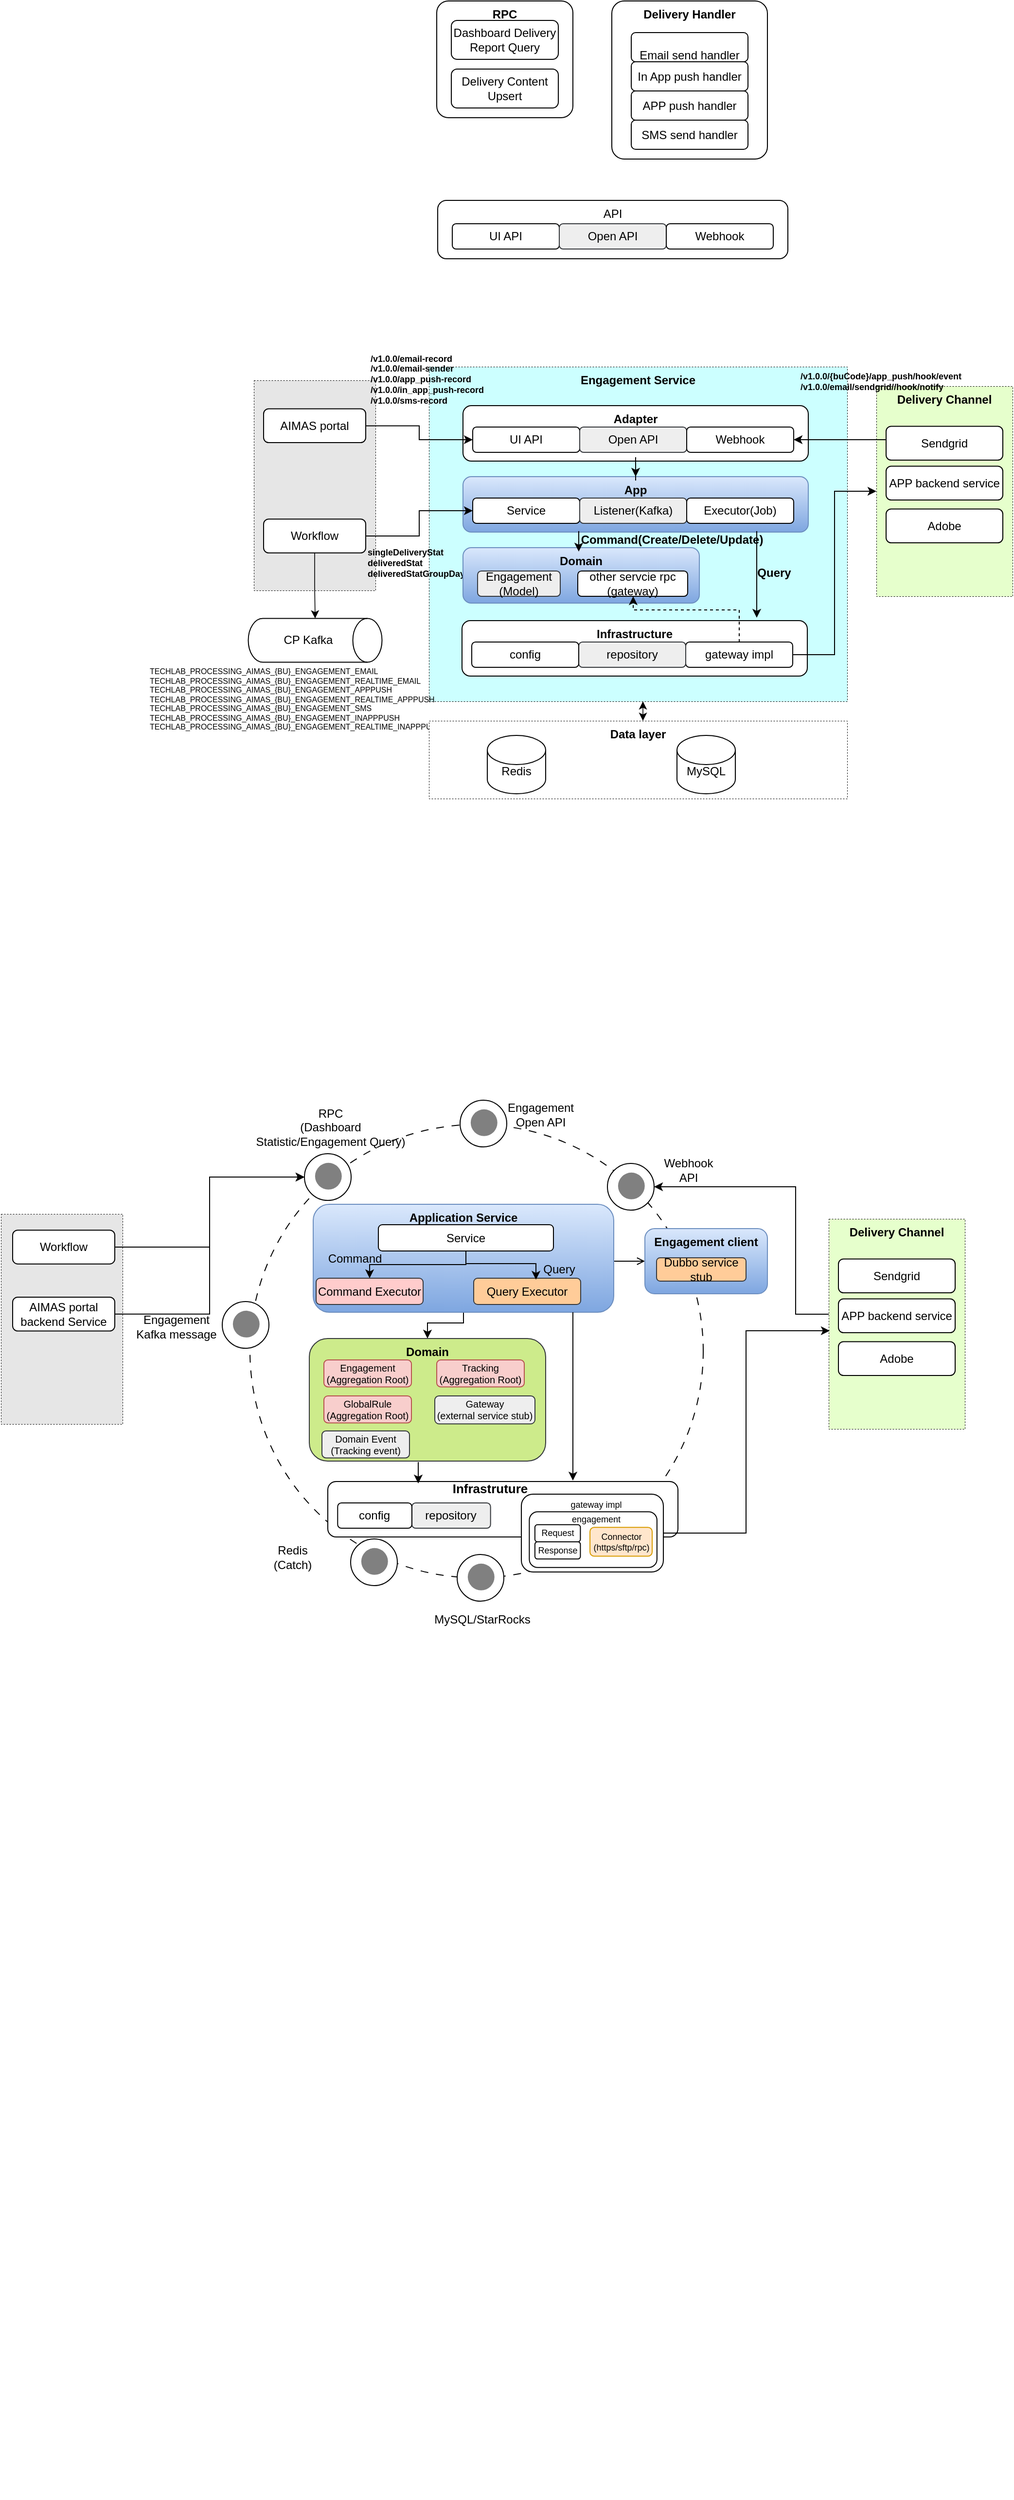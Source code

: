 <mxfile version="26.0.14">
  <diagram name="第 1 页" id="Tgx1bqKsLs8PZ8dt4VcN">
    <mxGraphModel dx="2537" dy="2319" grid="0" gridSize="10" guides="1" tooltips="1" connect="1" arrows="1" fold="1" page="1" pageScale="1" pageWidth="827" pageHeight="1169" math="0" shadow="0">
      <root>
        <mxCell id="0" />
        <mxCell id="1" parent="0" />
        <mxCell id="XerFbpVoTHIb1QeO8kq2-1" value="Engagement Service" style="rounded=0;whiteSpace=wrap;html=1;verticalAlign=top;strokeWidth=0.5;dashed=1;fillColor=#CCFFFF;fontStyle=1" parent="1" vertex="1">
          <mxGeometry x="280" y="220" width="430" height="344" as="geometry" />
        </mxCell>
        <mxCell id="XerFbpVoTHIb1QeO8kq2-7" value="" style="shape=cylinder3;whiteSpace=wrap;html=1;boundedLbl=1;backgroundOutline=1;size=15;rotation=90;" parent="1" vertex="1">
          <mxGeometry x="140.5" y="432.5" width="45" height="137.5" as="geometry" />
        </mxCell>
        <mxCell id="XerFbpVoTHIb1QeO8kq2-8" value="&lt;div&gt;TECHLAB_PROCESSING_AIMAS_{BU}_ENGAGEMENT_EMAIL&lt;/div&gt;&lt;div&gt;TECHLAB_PROCESSING_AIMAS_{BU}_ENGAGEMENT_REALTIME_EMAIL&lt;/div&gt;&lt;div&gt;TECHLAB_PROCESSING_AIMAS_{BU}_ENGAGEMENT_APPPUSH&lt;/div&gt;&lt;div&gt;TECHLAB_PROCESSING_AIMAS_{BU}_ENGAGEMENT_REALTIME_APPPUSH&lt;/div&gt;&lt;div&gt;TECHLAB_PROCESSING_AIMAS_{BU}_ENGAGEMENT_SMS&lt;/div&gt;&lt;div&gt;TECHLAB_PROCESSING_AIMAS_{BU}_ENGAGEMENT_INAPPPUSH&lt;/div&gt;&lt;div&gt;TECHLAB_PROCESSING_AIMAS_{BU}_ENGAGEMENT_REALTIME_INAPPPUSH&lt;/div&gt;" style="text;html=1;align=left;verticalAlign=middle;whiteSpace=wrap;rounded=0;fontSize=8;" parent="1" vertex="1">
          <mxGeometry x="-9.5" y="527" width="330" height="70" as="geometry" />
        </mxCell>
        <mxCell id="XerFbpVoTHIb1QeO8kq2-21" value="" style="rounded=0;whiteSpace=wrap;html=1;dashed=1;strokeWidth=0.5;fillColor=#E6E6E6;" parent="1" vertex="1">
          <mxGeometry x="100" y="234" width="125" height="216" as="geometry" />
        </mxCell>
        <mxCell id="XerFbpVoTHIb1QeO8kq2-22" value="Workflow" style="rounded=1;whiteSpace=wrap;html=1;" parent="1" vertex="1">
          <mxGeometry x="110" y="376.62" width="105" height="34.75" as="geometry" />
        </mxCell>
        <mxCell id="XerFbpVoTHIb1QeO8kq2-23" value="AIMAS portal" style="rounded=1;whiteSpace=wrap;html=1;" parent="1" vertex="1">
          <mxGeometry x="110" y="263.25" width="105" height="34.75" as="geometry" />
        </mxCell>
        <mxCell id="XerFbpVoTHIb1QeO8kq2-24" value="Delivery Channel" style="rounded=0;whiteSpace=wrap;html=1;verticalAlign=top;dashed=1;strokeWidth=0.5;fillColor=#E6FFCC;fontStyle=1" parent="1" vertex="1">
          <mxGeometry x="740" y="240" width="140" height="216" as="geometry" />
        </mxCell>
        <mxCell id="XerFbpVoTHIb1QeO8kq2-25" value="APP backend service" style="rounded=1;whiteSpace=wrap;html=1;" parent="1" vertex="1">
          <mxGeometry x="750" y="322.25" width="120" height="34.75" as="geometry" />
        </mxCell>
        <mxCell id="XerFbpVoTHIb1QeO8kq2-26" value="Sendgrid" style="rounded=1;whiteSpace=wrap;html=1;" parent="1" vertex="1">
          <mxGeometry x="750" y="281.25" width="120" height="34.75" as="geometry" />
        </mxCell>
        <mxCell id="XerFbpVoTHIb1QeO8kq2-27" value="Adobe" style="rounded=1;whiteSpace=wrap;html=1;" parent="1" vertex="1">
          <mxGeometry x="750" y="366.25" width="120" height="34.75" as="geometry" />
        </mxCell>
        <mxCell id="XerFbpVoTHIb1QeO8kq2-34" value="Data layer" style="rounded=0;whiteSpace=wrap;html=1;verticalAlign=top;strokeWidth=0.5;dashed=1;fontStyle=1" parent="1" vertex="1">
          <mxGeometry x="280" y="584" width="430" height="80" as="geometry" />
        </mxCell>
        <mxCell id="XerFbpVoTHIb1QeO8kq2-35" value="" style="shape=cylinder3;whiteSpace=wrap;html=1;boundedLbl=1;backgroundOutline=1;size=15;" parent="1" vertex="1">
          <mxGeometry x="340" y="599" width="60" height="60" as="geometry" />
        </mxCell>
        <mxCell id="XerFbpVoTHIb1QeO8kq2-36" value="Redis" style="text;html=1;align=center;verticalAlign=middle;whiteSpace=wrap;rounded=0;" parent="1" vertex="1">
          <mxGeometry x="340" y="621" width="60" height="30" as="geometry" />
        </mxCell>
        <mxCell id="XerFbpVoTHIb1QeO8kq2-37" value="" style="shape=cylinder3;whiteSpace=wrap;html=1;boundedLbl=1;backgroundOutline=1;size=15;" parent="1" vertex="1">
          <mxGeometry x="535" y="599" width="60" height="60" as="geometry" />
        </mxCell>
        <mxCell id="XerFbpVoTHIb1QeO8kq2-38" value="MySQL" style="text;html=1;align=center;verticalAlign=middle;whiteSpace=wrap;rounded=0;" parent="1" vertex="1">
          <mxGeometry x="535" y="621" width="60" height="30" as="geometry" />
        </mxCell>
        <mxCell id="XerFbpVoTHIb1QeO8kq2-39" style="edgeStyle=orthogonalEdgeStyle;rounded=0;orthogonalLoop=1;jettySize=auto;html=1;entryX=0;entryY=0.5;entryDx=0;entryDy=0;entryPerimeter=0;strokeWidth=0.8;" parent="1" source="XerFbpVoTHIb1QeO8kq2-22" target="XerFbpVoTHIb1QeO8kq2-7" edge="1">
          <mxGeometry relative="1" as="geometry" />
        </mxCell>
        <mxCell id="XerFbpVoTHIb1QeO8kq2-42" value="" style="endArrow=classic;startArrow=classic;html=1;rounded=0;strokeWidth=0.8;" parent="1" edge="1">
          <mxGeometry width="50" height="50" relative="1" as="geometry">
            <mxPoint x="500" y="584" as="sourcePoint" />
            <mxPoint x="500" y="564" as="targetPoint" />
          </mxGeometry>
        </mxCell>
        <mxCell id="XerFbpVoTHIb1QeO8kq2-43" value="&lt;div&gt;/v1.0.0/email-record&lt;/div&gt;&lt;div&gt;/v1.0.0/email-sender&lt;/div&gt;&lt;div&gt;/v1.0.0/app_push-record&lt;/div&gt;&lt;div&gt;/v1.0.0/in_app_push-record&lt;/div&gt;&lt;div&gt;/v1.0.0/sms-record&lt;/div&gt;" style="text;html=1;align=left;verticalAlign=middle;whiteSpace=wrap;rounded=0;fontSize=9;fontStyle=1" parent="1" vertex="1">
          <mxGeometry x="218" y="203.25" width="140" height="60" as="geometry" />
        </mxCell>
        <mxCell id="XerFbpVoTHIb1QeO8kq2-46" value="&lt;div&gt;/v1.0.0/{buCode}/app_push/hook/event&lt;/div&gt;&lt;div&gt;/v1.0.0/email/sendgrid//hook/notify&lt;/div&gt;" style="text;html=1;align=left;verticalAlign=middle;whiteSpace=wrap;rounded=0;fontSize=9;fontStyle=1" parent="1" vertex="1">
          <mxGeometry x="660" y="220" width="140" height="30" as="geometry" />
        </mxCell>
        <mxCell id="XerFbpVoTHIb1QeO8kq2-47" value="&lt;div&gt;singleDeliveryStat&lt;/div&gt;&lt;div&gt;deliveredStat&lt;/div&gt;&lt;div&gt;deliveredStatGroupDay&lt;/div&gt;" style="text;html=1;align=left;verticalAlign=middle;whiteSpace=wrap;rounded=0;fontSize=9;fontStyle=1" parent="1" vertex="1">
          <mxGeometry x="215" y="404" width="140" height="36" as="geometry" />
        </mxCell>
        <mxCell id="XerFbpVoTHIb1QeO8kq2-48" value="CP Kafka" style="text;html=1;align=center;verticalAlign=middle;whiteSpace=wrap;rounded=0;" parent="1" vertex="1">
          <mxGeometry x="125.5" y="486.25" width="60" height="30" as="geometry" />
        </mxCell>
        <mxCell id="XerFbpVoTHIb1QeO8kq2-54" value="" style="group" parent="1" vertex="1" connectable="0">
          <mxGeometry x="289" y="49" width="360" height="60" as="geometry" />
        </mxCell>
        <mxCell id="XerFbpVoTHIb1QeO8kq2-2" value="API" style="rounded=1;whiteSpace=wrap;html=1;verticalAlign=top;" parent="XerFbpVoTHIb1QeO8kq2-54" vertex="1">
          <mxGeometry width="360" height="60" as="geometry" />
        </mxCell>
        <mxCell id="XerFbpVoTHIb1QeO8kq2-4" value="UI API" style="rounded=1;whiteSpace=wrap;html=1;" parent="XerFbpVoTHIb1QeO8kq2-54" vertex="1">
          <mxGeometry x="15" y="24" width="110" height="26" as="geometry" />
        </mxCell>
        <mxCell id="XerFbpVoTHIb1QeO8kq2-5" value="Open API" style="rounded=1;whiteSpace=wrap;html=1;fillColor=#eeeeee;strokeColor=#36393d;" parent="XerFbpVoTHIb1QeO8kq2-54" vertex="1">
          <mxGeometry x="125" y="24" width="110" height="26" as="geometry" />
        </mxCell>
        <mxCell id="XerFbpVoTHIb1QeO8kq2-6" value="Webhook" style="rounded=1;whiteSpace=wrap;html=1;" parent="XerFbpVoTHIb1QeO8kq2-54" vertex="1">
          <mxGeometry x="235" y="24" width="110" height="26" as="geometry" />
        </mxCell>
        <mxCell id="XerFbpVoTHIb1QeO8kq2-55" value="" style="group" parent="1" vertex="1" connectable="0">
          <mxGeometry x="288" y="-156" width="340" height="162.5" as="geometry" />
        </mxCell>
        <mxCell id="XerFbpVoTHIb1QeO8kq2-9" value="RPC" style="rounded=1;whiteSpace=wrap;html=1;align=center;verticalAlign=top;fontStyle=1;arcSize=10;" parent="XerFbpVoTHIb1QeO8kq2-55" vertex="1">
          <mxGeometry width="140" height="120" as="geometry" />
        </mxCell>
        <mxCell id="XerFbpVoTHIb1QeO8kq2-10" value="Dashboard Delivery Report Query" style="rounded=1;whiteSpace=wrap;html=1;" parent="XerFbpVoTHIb1QeO8kq2-55" vertex="1">
          <mxGeometry x="15" y="20" width="110" height="40" as="geometry" />
        </mxCell>
        <mxCell id="XerFbpVoTHIb1QeO8kq2-11" value="Delivery Content Upsert" style="rounded=1;whiteSpace=wrap;html=1;" parent="XerFbpVoTHIb1QeO8kq2-55" vertex="1">
          <mxGeometry x="15" y="70" width="110" height="40" as="geometry" />
        </mxCell>
        <mxCell id="XerFbpVoTHIb1QeO8kq2-12" value="Delivery Handler" style="rounded=1;whiteSpace=wrap;html=1;align=center;verticalAlign=top;fontStyle=1;arcSize=8;" parent="XerFbpVoTHIb1QeO8kq2-55" vertex="1">
          <mxGeometry x="180" width="160" height="162.5" as="geometry" />
        </mxCell>
        <mxCell id="XerFbpVoTHIb1QeO8kq2-13" value="&lt;div&gt;&lt;br&gt;&lt;/div&gt;Email send handler" style="rounded=1;whiteSpace=wrap;html=1;" parent="XerFbpVoTHIb1QeO8kq2-55" vertex="1">
          <mxGeometry x="200" y="32.5" width="120" height="30" as="geometry" />
        </mxCell>
        <mxCell id="XerFbpVoTHIb1QeO8kq2-14" value="In App push handler" style="rounded=1;whiteSpace=wrap;html=1;" parent="XerFbpVoTHIb1QeO8kq2-55" vertex="1">
          <mxGeometry x="200" y="62.5" width="120" height="30" as="geometry" />
        </mxCell>
        <mxCell id="XerFbpVoTHIb1QeO8kq2-15" value="APP push handler" style="rounded=1;whiteSpace=wrap;html=1;" parent="XerFbpVoTHIb1QeO8kq2-55" vertex="1">
          <mxGeometry x="200" y="92.5" width="120" height="30" as="geometry" />
        </mxCell>
        <mxCell id="XerFbpVoTHIb1QeO8kq2-16" value="SMS send handler" style="rounded=1;whiteSpace=wrap;html=1;" parent="XerFbpVoTHIb1QeO8kq2-55" vertex="1">
          <mxGeometry x="200" y="122.5" width="120" height="30" as="geometry" />
        </mxCell>
        <mxCell id="XerFbpVoTHIb1QeO8kq2-57" value="" style="group" parent="1" vertex="1" connectable="0">
          <mxGeometry x="315" y="260" width="355" height="57" as="geometry" />
        </mxCell>
        <mxCell id="XerFbpVoTHIb1QeO8kq2-58" value="Adapter" style="rounded=1;whiteSpace=wrap;html=1;align=center;verticalAlign=top;fontStyle=1" parent="XerFbpVoTHIb1QeO8kq2-57" vertex="1">
          <mxGeometry width="355" height="57" as="geometry" />
        </mxCell>
        <mxCell id="XerFbpVoTHIb1QeO8kq2-62" value="UI API" style="rounded=1;whiteSpace=wrap;html=1;" parent="XerFbpVoTHIb1QeO8kq2-57" vertex="1">
          <mxGeometry x="10" y="22" width="110" height="26" as="geometry" />
        </mxCell>
        <mxCell id="XerFbpVoTHIb1QeO8kq2-63" value="Open API" style="rounded=1;whiteSpace=wrap;html=1;fillColor=#eeeeee;strokeColor=#36393d;" parent="XerFbpVoTHIb1QeO8kq2-57" vertex="1">
          <mxGeometry x="120" y="22" width="110" height="26" as="geometry" />
        </mxCell>
        <mxCell id="XerFbpVoTHIb1QeO8kq2-64" value="Webhook" style="rounded=1;whiteSpace=wrap;html=1;" parent="XerFbpVoTHIb1QeO8kq2-57" vertex="1">
          <mxGeometry x="230" y="22" width="110" height="26" as="geometry" />
        </mxCell>
        <mxCell id="XerFbpVoTHIb1QeO8kq2-65" value="" style="group" parent="1" vertex="1" connectable="0">
          <mxGeometry x="315" y="333" width="355" height="57" as="geometry" />
        </mxCell>
        <mxCell id="XerFbpVoTHIb1QeO8kq2-66" value="App" style="rounded=1;whiteSpace=wrap;html=1;align=center;verticalAlign=top;fontStyle=1;fillColor=#dae8fc;strokeColor=#6c8ebf;gradientColor=#7ea6e0;" parent="XerFbpVoTHIb1QeO8kq2-65" vertex="1">
          <mxGeometry width="355" height="57" as="geometry" />
        </mxCell>
        <mxCell id="XerFbpVoTHIb1QeO8kq2-67" value="Service" style="rounded=1;whiteSpace=wrap;html=1;" parent="XerFbpVoTHIb1QeO8kq2-65" vertex="1">
          <mxGeometry x="10" y="22" width="110" height="26" as="geometry" />
        </mxCell>
        <mxCell id="XerFbpVoTHIb1QeO8kq2-68" value="Listener(Kafka)" style="rounded=1;whiteSpace=wrap;html=1;fillColor=#eeeeee;strokeColor=#36393d;" parent="XerFbpVoTHIb1QeO8kq2-65" vertex="1">
          <mxGeometry x="120" y="22" width="110" height="26" as="geometry" />
        </mxCell>
        <mxCell id="XerFbpVoTHIb1QeO8kq2-69" value="Executor(Job)" style="rounded=1;whiteSpace=wrap;html=1;" parent="XerFbpVoTHIb1QeO8kq2-65" vertex="1">
          <mxGeometry x="230" y="22" width="110" height="26" as="geometry" />
        </mxCell>
        <mxCell id="XerFbpVoTHIb1QeO8kq2-70" value="" style="group" parent="1" vertex="1" connectable="0">
          <mxGeometry x="315" y="406" width="355" height="57" as="geometry" />
        </mxCell>
        <mxCell id="XerFbpVoTHIb1QeO8kq2-71" value="Domain" style="rounded=1;whiteSpace=wrap;html=1;align=center;verticalAlign=top;fontStyle=1;fillColor=#dae8fc;strokeColor=#6c8ebf;gradientColor=#7ea6e0;" parent="XerFbpVoTHIb1QeO8kq2-70" vertex="1">
          <mxGeometry width="243" height="57" as="geometry" />
        </mxCell>
        <mxCell id="XerFbpVoTHIb1QeO8kq2-72" value="&lt;div&gt;other servcie rpc&lt;/div&gt;(gateway)" style="rounded=1;whiteSpace=wrap;html=1;" parent="XerFbpVoTHIb1QeO8kq2-70" vertex="1">
          <mxGeometry x="118" y="24" width="113" height="26" as="geometry" />
        </mxCell>
        <mxCell id="XerFbpVoTHIb1QeO8kq2-73" value="Engagement&lt;div&gt;(Model)&lt;/div&gt;" style="rounded=1;whiteSpace=wrap;html=1;fillColor=#eeeeee;strokeColor=#36393d;" parent="XerFbpVoTHIb1QeO8kq2-70" vertex="1">
          <mxGeometry x="15" y="24" width="85" height="26" as="geometry" />
        </mxCell>
        <mxCell id="XerFbpVoTHIb1QeO8kq2-93" value="" style="endArrow=classic;html=1;rounded=0;" parent="XerFbpVoTHIb1QeO8kq2-70" edge="1">
          <mxGeometry width="50" height="50" relative="1" as="geometry">
            <mxPoint x="302" y="-17" as="sourcePoint" />
            <mxPoint x="302" y="72" as="targetPoint" />
          </mxGeometry>
        </mxCell>
        <mxCell id="XerFbpVoTHIb1QeO8kq2-94" value="Query" style="text;html=1;align=center;verticalAlign=middle;whiteSpace=wrap;rounded=0;fontStyle=1" parent="XerFbpVoTHIb1QeO8kq2-70" vertex="1">
          <mxGeometry x="290" y="11" width="60" height="30" as="geometry" />
        </mxCell>
        <mxCell id="XerFbpVoTHIb1QeO8kq2-75" value="" style="group" parent="1" vertex="1" connectable="0">
          <mxGeometry x="314" y="481" width="355" height="57" as="geometry" />
        </mxCell>
        <mxCell id="XerFbpVoTHIb1QeO8kq2-76" value="Infrastructure" style="rounded=1;whiteSpace=wrap;html=1;align=center;verticalAlign=top;fontStyle=1" parent="XerFbpVoTHIb1QeO8kq2-75" vertex="1">
          <mxGeometry width="355" height="57" as="geometry" />
        </mxCell>
        <mxCell id="XerFbpVoTHIb1QeO8kq2-77" value="gateway impl" style="rounded=1;whiteSpace=wrap;html=1;" parent="XerFbpVoTHIb1QeO8kq2-75" vertex="1">
          <mxGeometry x="230" y="22" width="110" height="26" as="geometry" />
        </mxCell>
        <mxCell id="XerFbpVoTHIb1QeO8kq2-78" value="repository" style="rounded=1;whiteSpace=wrap;html=1;fillColor=#eeeeee;strokeColor=#36393d;" parent="XerFbpVoTHIb1QeO8kq2-75" vertex="1">
          <mxGeometry x="120" y="22" width="110" height="26" as="geometry" />
        </mxCell>
        <mxCell id="XerFbpVoTHIb1QeO8kq2-79" value="config" style="rounded=1;whiteSpace=wrap;html=1;" parent="XerFbpVoTHIb1QeO8kq2-75" vertex="1">
          <mxGeometry x="10" y="22" width="110" height="26" as="geometry" />
        </mxCell>
        <mxCell id="XerFbpVoTHIb1QeO8kq2-81" style="edgeStyle=orthogonalEdgeStyle;rounded=0;orthogonalLoop=1;jettySize=auto;html=1;entryX=0.5;entryY=0;entryDx=0;entryDy=0;" parent="1" source="XerFbpVoTHIb1QeO8kq2-58" target="XerFbpVoTHIb1QeO8kq2-66" edge="1">
          <mxGeometry relative="1" as="geometry" />
        </mxCell>
        <mxCell id="XerFbpVoTHIb1QeO8kq2-82" style="edgeStyle=orthogonalEdgeStyle;rounded=0;orthogonalLoop=1;jettySize=auto;html=1;entryX=0.5;entryY=0;entryDx=0;entryDy=0;" parent="1" edge="1">
          <mxGeometry relative="1" as="geometry">
            <mxPoint x="434" y="389" as="sourcePoint" />
            <mxPoint x="434" y="410" as="targetPoint" />
          </mxGeometry>
        </mxCell>
        <mxCell id="XerFbpVoTHIb1QeO8kq2-84" value="Command(Create/Delete/Update)" style="text;html=1;align=center;verticalAlign=middle;whiteSpace=wrap;rounded=0;fontStyle=1" parent="1" vertex="1">
          <mxGeometry x="500" y="383" width="60" height="30" as="geometry" />
        </mxCell>
        <mxCell id="XerFbpVoTHIb1QeO8kq2-85" style="edgeStyle=orthogonalEdgeStyle;rounded=0;orthogonalLoop=1;jettySize=auto;html=1;dashed=1;" parent="1" source="XerFbpVoTHIb1QeO8kq2-77" target="XerFbpVoTHIb1QeO8kq2-72" edge="1">
          <mxGeometry relative="1" as="geometry">
            <Array as="points">
              <mxPoint x="599" y="470" />
              <mxPoint x="490" y="470" />
            </Array>
          </mxGeometry>
        </mxCell>
        <mxCell id="XerFbpVoTHIb1QeO8kq2-88" style="edgeStyle=orthogonalEdgeStyle;rounded=0;orthogonalLoop=1;jettySize=auto;html=1;" parent="1" source="XerFbpVoTHIb1QeO8kq2-26" target="XerFbpVoTHIb1QeO8kq2-64" edge="1">
          <mxGeometry relative="1" as="geometry">
            <Array as="points">
              <mxPoint x="725" y="295" />
              <mxPoint x="725" y="295" />
            </Array>
          </mxGeometry>
        </mxCell>
        <mxCell id="XerFbpVoTHIb1QeO8kq2-87" style="edgeStyle=orthogonalEdgeStyle;rounded=0;orthogonalLoop=1;jettySize=auto;html=1;" parent="1" source="XerFbpVoTHIb1QeO8kq2-23" target="XerFbpVoTHIb1QeO8kq2-62" edge="1">
          <mxGeometry relative="1" as="geometry" />
        </mxCell>
        <mxCell id="XerFbpVoTHIb1QeO8kq2-91" style="edgeStyle=orthogonalEdgeStyle;rounded=0;orthogonalLoop=1;jettySize=auto;html=1;entryX=0;entryY=0.5;entryDx=0;entryDy=0;" parent="1" source="XerFbpVoTHIb1QeO8kq2-77" target="XerFbpVoTHIb1QeO8kq2-24" edge="1">
          <mxGeometry relative="1" as="geometry" />
        </mxCell>
        <mxCell id="XerFbpVoTHIb1QeO8kq2-89" style="edgeStyle=orthogonalEdgeStyle;rounded=0;orthogonalLoop=1;jettySize=auto;html=1;entryX=0;entryY=0.5;entryDx=0;entryDy=0;" parent="1" source="XerFbpVoTHIb1QeO8kq2-22" target="XerFbpVoTHIb1QeO8kq2-67" edge="1">
          <mxGeometry relative="1" as="geometry" />
        </mxCell>
        <mxCell id="XerFbpVoTHIb1QeO8kq2-95" value="" style="ellipse;whiteSpace=wrap;html=1;aspect=fixed;dashed=1;dashPattern=8 8;" parent="1" vertex="1">
          <mxGeometry x="96" y="999" width="466" height="466" as="geometry" />
        </mxCell>
        <mxCell id="XerFbpVoTHIb1QeO8kq2-98" value="" style="group" parent="1" vertex="1" connectable="0">
          <mxGeometry x="312" y="974" width="51" height="48" as="geometry" />
        </mxCell>
        <mxCell id="XerFbpVoTHIb1QeO8kq2-96" value="" style="ellipse;whiteSpace=wrap;html=1;aspect=fixed;" parent="XerFbpVoTHIb1QeO8kq2-98" vertex="1">
          <mxGeometry width="48" height="48" as="geometry" />
        </mxCell>
        <mxCell id="XerFbpVoTHIb1QeO8kq2-97" value="" style="ellipse;whiteSpace=wrap;html=1;aspect=fixed;fillColor=#808080;strokeColor=none;" parent="XerFbpVoTHIb1QeO8kq2-98" vertex="1">
          <mxGeometry x="10.929" y="9.429" width="27.429" height="27.429" as="geometry" />
        </mxCell>
        <mxCell id="XerFbpVoTHIb1QeO8kq2-99" value="Engagement Open API" style="text;html=1;align=center;verticalAlign=middle;whiteSpace=wrap;rounded=0;" parent="1" vertex="1">
          <mxGeometry x="364.5" y="974" width="60" height="30" as="geometry" />
        </mxCell>
        <mxCell id="XerFbpVoTHIb1QeO8kq2-100" value="" style="group" parent="1" vertex="1" connectable="0">
          <mxGeometry x="152" y="1029" width="51" height="48" as="geometry" />
        </mxCell>
        <mxCell id="XerFbpVoTHIb1QeO8kq2-101" value="" style="ellipse;whiteSpace=wrap;html=1;aspect=fixed;" parent="XerFbpVoTHIb1QeO8kq2-100" vertex="1">
          <mxGeometry width="48" height="48" as="geometry" />
        </mxCell>
        <mxCell id="XerFbpVoTHIb1QeO8kq2-102" value="" style="ellipse;whiteSpace=wrap;html=1;aspect=fixed;fillColor=#808080;strokeColor=none;" parent="XerFbpVoTHIb1QeO8kq2-100" vertex="1">
          <mxGeometry x="10.929" y="9.429" width="27.429" height="27.429" as="geometry" />
        </mxCell>
        <mxCell id="XerFbpVoTHIb1QeO8kq2-103" value="RPC&lt;div&gt;(Dashboard Statistic/Engagement Query)&lt;/div&gt;" style="text;html=1;align=center;verticalAlign=middle;whiteSpace=wrap;rounded=0;" parent="1" vertex="1">
          <mxGeometry x="98" y="987" width="162" height="30" as="geometry" />
        </mxCell>
        <mxCell id="XerFbpVoTHIb1QeO8kq2-109" value="" style="group" parent="1" vertex="1" connectable="0">
          <mxGeometry x="199.5" y="1425" width="51" height="48" as="geometry" />
        </mxCell>
        <mxCell id="XerFbpVoTHIb1QeO8kq2-110" value="" style="ellipse;whiteSpace=wrap;html=1;aspect=fixed;" parent="XerFbpVoTHIb1QeO8kq2-109" vertex="1">
          <mxGeometry width="48" height="48" as="geometry" />
        </mxCell>
        <mxCell id="XerFbpVoTHIb1QeO8kq2-111" value="" style="ellipse;whiteSpace=wrap;html=1;aspect=fixed;fillColor=#808080;strokeColor=none;" parent="XerFbpVoTHIb1QeO8kq2-109" vertex="1">
          <mxGeometry x="10.929" y="9.429" width="27.429" height="27.429" as="geometry" />
        </mxCell>
        <mxCell id="XerFbpVoTHIb1QeO8kq2-112" value="Redis&lt;div&gt;(Catch)&lt;/div&gt;" style="text;html=1;align=center;verticalAlign=middle;whiteSpace=wrap;rounded=0;" parent="1" vertex="1">
          <mxGeometry x="110" y="1429" width="60" height="30" as="geometry" />
        </mxCell>
        <mxCell id="XerFbpVoTHIb1QeO8kq2-113" value="" style="group" parent="1" vertex="1" connectable="0">
          <mxGeometry x="67.5" y="1181" width="51" height="48" as="geometry" />
        </mxCell>
        <mxCell id="XerFbpVoTHIb1QeO8kq2-114" value="" style="ellipse;whiteSpace=wrap;html=1;aspect=fixed;" parent="XerFbpVoTHIb1QeO8kq2-113" vertex="1">
          <mxGeometry width="48" height="48" as="geometry" />
        </mxCell>
        <mxCell id="XerFbpVoTHIb1QeO8kq2-115" value="" style="ellipse;whiteSpace=wrap;html=1;aspect=fixed;fillColor=#808080;strokeColor=none;" parent="XerFbpVoTHIb1QeO8kq2-113" vertex="1">
          <mxGeometry x="10.929" y="9.429" width="27.429" height="27.429" as="geometry" />
        </mxCell>
        <mxCell id="XerFbpVoTHIb1QeO8kq2-116" value="Engagement Kafka message" style="text;html=1;align=center;verticalAlign=middle;whiteSpace=wrap;rounded=0;" parent="1" vertex="1">
          <mxGeometry x="-28" y="1192" width="97" height="30" as="geometry" />
        </mxCell>
        <mxCell id="XerFbpVoTHIb1QeO8kq2-143" style="edgeStyle=orthogonalEdgeStyle;rounded=0;orthogonalLoop=1;jettySize=auto;html=1;entryX=0;entryY=0.5;entryDx=0;entryDy=0;endArrow=open;endFill=0;" parent="1" source="XerFbpVoTHIb1QeO8kq2-118" target="XerFbpVoTHIb1QeO8kq2-139" edge="1">
          <mxGeometry relative="1" as="geometry">
            <Array as="points">
              <mxPoint x="482" y="1140" />
            </Array>
          </mxGeometry>
        </mxCell>
        <mxCell id="XerFbpVoTHIb1QeO8kq2-151" style="edgeStyle=orthogonalEdgeStyle;rounded=0;orthogonalLoop=1;jettySize=auto;html=1;entryX=0.5;entryY=0;entryDx=0;entryDy=0;" parent="1" source="XerFbpVoTHIb1QeO8kq2-118" target="XerFbpVoTHIb1QeO8kq2-127" edge="1">
          <mxGeometry relative="1" as="geometry">
            <Array as="points">
              <mxPoint x="316" y="1203" />
              <mxPoint x="279" y="1203" />
            </Array>
          </mxGeometry>
        </mxCell>
        <mxCell id="XerFbpVoTHIb1QeO8kq2-118" value="Application Service" style="rounded=1;whiteSpace=wrap;html=1;align=center;verticalAlign=top;fontStyle=1;fillColor=#dae8fc;strokeColor=#6c8ebf;gradientColor=#7ea6e0;container=0;" parent="1" vertex="1">
          <mxGeometry x="161" y="1081" width="309" height="111" as="geometry" />
        </mxCell>
        <mxCell id="XerFbpVoTHIb1QeO8kq2-122" style="edgeStyle=orthogonalEdgeStyle;rounded=0;orthogonalLoop=1;jettySize=auto;html=1;" parent="1" source="XerFbpVoTHIb1QeO8kq2-119" target="XerFbpVoTHIb1QeO8kq2-120" edge="1">
          <mxGeometry relative="1" as="geometry">
            <Array as="points">
              <mxPoint x="318" y="1143" />
              <mxPoint x="219" y="1143" />
            </Array>
          </mxGeometry>
        </mxCell>
        <mxCell id="XerFbpVoTHIb1QeO8kq2-119" value="Service" style="rounded=1;whiteSpace=wrap;html=1;container=0;" parent="1" vertex="1">
          <mxGeometry x="228" y="1102" width="180" height="27" as="geometry" />
        </mxCell>
        <mxCell id="XerFbpVoTHIb1QeO8kq2-120" value="Command Executor" style="rounded=1;whiteSpace=wrap;html=1;fillColor=#ffcccc;strokeColor=#36393d;container=0;" parent="1" vertex="1">
          <mxGeometry x="164" y="1157" width="110" height="27" as="geometry" />
        </mxCell>
        <mxCell id="XerFbpVoTHIb1QeO8kq2-121" value="Query Executor" style="rounded=1;whiteSpace=wrap;html=1;container=0;fillColor=#ffcc99;strokeColor=#36393d;" parent="1" vertex="1">
          <mxGeometry x="326" y="1157" width="110" height="27" as="geometry" />
        </mxCell>
        <mxCell id="XerFbpVoTHIb1QeO8kq2-123" value="Command" style="text;html=1;align=center;verticalAlign=middle;whiteSpace=wrap;rounded=0;" parent="1" vertex="1">
          <mxGeometry x="174" y="1121.5" width="60" height="30" as="geometry" />
        </mxCell>
        <mxCell id="XerFbpVoTHIb1QeO8kq2-124" value="Query" style="text;html=1;align=center;verticalAlign=middle;whiteSpace=wrap;rounded=0;" parent="1" vertex="1">
          <mxGeometry x="384" y="1133" width="60" height="30" as="geometry" />
        </mxCell>
        <mxCell id="XerFbpVoTHIb1QeO8kq2-125" style="edgeStyle=orthogonalEdgeStyle;rounded=0;orthogonalLoop=1;jettySize=auto;html=1;entryX=0.582;entryY=0.057;entryDx=0;entryDy=0;entryPerimeter=0;" parent="1" source="XerFbpVoTHIb1QeO8kq2-119" target="XerFbpVoTHIb1QeO8kq2-121" edge="1">
          <mxGeometry relative="1" as="geometry">
            <Array as="points">
              <mxPoint x="318" y="1142" />
              <mxPoint x="390" y="1142" />
            </Array>
          </mxGeometry>
        </mxCell>
        <mxCell id="XerFbpVoTHIb1QeO8kq2-127" value="Domain" style="rounded=1;whiteSpace=wrap;html=1;align=center;verticalAlign=top;fontStyle=1;fillColor=#cdeb8b;strokeColor=#36393d;" parent="1" vertex="1">
          <mxGeometry x="157" y="1219" width="243" height="126" as="geometry" />
        </mxCell>
        <mxCell id="XerFbpVoTHIb1QeO8kq2-135" value="" style="group" parent="1" vertex="1" connectable="0">
          <mxGeometry x="309" y="1441" width="51" height="48" as="geometry" />
        </mxCell>
        <mxCell id="XerFbpVoTHIb1QeO8kq2-136" value="" style="ellipse;whiteSpace=wrap;html=1;aspect=fixed;" parent="XerFbpVoTHIb1QeO8kq2-135" vertex="1">
          <mxGeometry width="48" height="48" as="geometry" />
        </mxCell>
        <mxCell id="XerFbpVoTHIb1QeO8kq2-137" value="" style="ellipse;whiteSpace=wrap;html=1;aspect=fixed;fillColor=#808080;strokeColor=none;" parent="XerFbpVoTHIb1QeO8kq2-135" vertex="1">
          <mxGeometry x="10.929" y="9.429" width="27.429" height="27.429" as="geometry" />
        </mxCell>
        <mxCell id="XerFbpVoTHIb1QeO8kq2-138" value="MySQL/StarRocks" style="text;html=1;align=center;verticalAlign=middle;whiteSpace=wrap;rounded=0;" parent="1" vertex="1">
          <mxGeometry x="304.5" y="1493" width="60" height="30" as="geometry" />
        </mxCell>
        <mxCell id="XerFbpVoTHIb1QeO8kq2-139" value="Engagement client" style="rounded=1;whiteSpace=wrap;html=1;align=center;verticalAlign=top;fontStyle=1;fillColor=#dae8fc;strokeColor=#6c8ebf;gradientColor=#7ea6e0;container=0;" parent="1" vertex="1">
          <mxGeometry x="502" y="1106" width="126" height="67" as="geometry" />
        </mxCell>
        <mxCell id="XerFbpVoTHIb1QeO8kq2-140" value="Dubbo service stub" style="rounded=1;whiteSpace=wrap;html=1;container=0;fillColor=#ffcc99;strokeColor=#36393d;" parent="1" vertex="1">
          <mxGeometry x="514" y="1136" width="92" height="24" as="geometry" />
        </mxCell>
        <mxCell id="XerFbpVoTHIb1QeO8kq2-144" value="" style="group" parent="1" vertex="1" connectable="0">
          <mxGeometry x="176" y="1366" width="360" height="57" as="geometry" />
        </mxCell>
        <mxCell id="XerFbpVoTHIb1QeO8kq2-145" value="" style="rounded=1;whiteSpace=wrap;html=1;align=center;verticalAlign=top;fontStyle=1" parent="XerFbpVoTHIb1QeO8kq2-144" vertex="1">
          <mxGeometry width="360" height="57.0" as="geometry" />
        </mxCell>
        <mxCell id="XerFbpVoTHIb1QeO8kq2-147" value="repository" style="rounded=1;whiteSpace=wrap;html=1;fillColor=#eeeeee;strokeColor=#36393d;" parent="XerFbpVoTHIb1QeO8kq2-144" vertex="1">
          <mxGeometry x="86.452" y="22.002" width="80.89" height="26.003" as="geometry" />
        </mxCell>
        <mxCell id="XerFbpVoTHIb1QeO8kq2-148" value="config" style="rounded=1;whiteSpace=wrap;html=1;" parent="XerFbpVoTHIb1QeO8kq2-144" vertex="1">
          <mxGeometry x="10.142" y="22.002" width="76.31" height="26.003" as="geometry" />
        </mxCell>
        <mxCell id="QtOKSeVlvf_DVjxNgbwE-21" value="Infrastruture" style="text;html=1;align=center;verticalAlign=middle;whiteSpace=wrap;rounded=0;fontStyle=1;fontSize=13;" vertex="1" parent="XerFbpVoTHIb1QeO8kq2-144">
          <mxGeometry x="138.817" y="-8" width="55.527" height="30" as="geometry" />
        </mxCell>
        <mxCell id="XerFbpVoTHIb1QeO8kq2-150" value="Domain Event&lt;div&gt;(Tracking event)&lt;/div&gt;" style="rounded=1;whiteSpace=wrap;html=1;fillColor=#eeeeee;strokeColor=#36393d;fontSize=10;" parent="1" vertex="1">
          <mxGeometry x="170" y="1313.996" width="90" height="27.724" as="geometry" />
        </mxCell>
        <mxCell id="XerFbpVoTHIb1QeO8kq2-129" value="Engagement&lt;div&gt;(Aggregation Root)&lt;/div&gt;" style="rounded=1;whiteSpace=wrap;html=1;fillColor=#f8cecc;strokeColor=#b85450;fontSize=10;" parent="1" vertex="1">
          <mxGeometry x="172" y="1241" width="90" height="27.724" as="geometry" />
        </mxCell>
        <mxCell id="XerFbpVoTHIb1QeO8kq2-132" value="Tracking&lt;div&gt;(Aggregation Root)&lt;/div&gt;" style="rounded=1;whiteSpace=wrap;html=1;fillColor=#f8cecc;strokeColor=#b85450;fontSize=10;" parent="1" vertex="1">
          <mxGeometry x="288" y="1241" width="90" height="27.724" as="geometry" />
        </mxCell>
        <mxCell id="XerFbpVoTHIb1QeO8kq2-133" value="GlobalRule&lt;div&gt;(Aggregation Root)&lt;/div&gt;" style="rounded=1;whiteSpace=wrap;html=1;fillColor=#f8cecc;strokeColor=#b85450;fontSize=10;" parent="1" vertex="1">
          <mxGeometry x="172" y="1277.966" width="90" height="27.724" as="geometry" />
        </mxCell>
        <mxCell id="XerFbpVoTHIb1QeO8kq2-134" value="Gateway&lt;div&gt;(external service stub)&lt;/div&gt;" style="rounded=1;whiteSpace=wrap;html=1;fillColor=#eeeeee;strokeColor=#36393d;fontSize=10;" parent="1" vertex="1">
          <mxGeometry x="286" y="1277.97" width="103" height="28.72" as="geometry" />
        </mxCell>
        <mxCell id="XerFbpVoTHIb1QeO8kq2-152" style="edgeStyle=orthogonalEdgeStyle;rounded=0;orthogonalLoop=1;jettySize=auto;html=1;" parent="1" source="XerFbpVoTHIb1QeO8kq2-118" edge="1">
          <mxGeometry relative="1" as="geometry">
            <Array as="points">
              <mxPoint x="428" y="1242" />
              <mxPoint x="428" y="1242" />
            </Array>
            <mxPoint x="428" y="1365" as="targetPoint" />
          </mxGeometry>
        </mxCell>
        <mxCell id="QtOKSeVlvf_DVjxNgbwE-1" value="" style="group" vertex="1" connectable="0" parent="1">
          <mxGeometry x="463.5" y="1039" width="51" height="48" as="geometry" />
        </mxCell>
        <mxCell id="QtOKSeVlvf_DVjxNgbwE-2" value="" style="ellipse;whiteSpace=wrap;html=1;aspect=fixed;" vertex="1" parent="QtOKSeVlvf_DVjxNgbwE-1">
          <mxGeometry width="48" height="48" as="geometry" />
        </mxCell>
        <mxCell id="QtOKSeVlvf_DVjxNgbwE-3" value="" style="ellipse;whiteSpace=wrap;html=1;aspect=fixed;fillColor=#808080;strokeColor=none;" vertex="1" parent="QtOKSeVlvf_DVjxNgbwE-1">
          <mxGeometry x="10.929" y="9.429" width="27.429" height="27.429" as="geometry" />
        </mxCell>
        <mxCell id="QtOKSeVlvf_DVjxNgbwE-4" value="Webhook API" style="text;html=1;align=center;verticalAlign=middle;whiteSpace=wrap;rounded=0;" vertex="1" parent="1">
          <mxGeometry x="517" y="1031" width="60" height="30" as="geometry" />
        </mxCell>
        <mxCell id="QtOKSeVlvf_DVjxNgbwE-26" style="edgeStyle=orthogonalEdgeStyle;rounded=0;orthogonalLoop=1;jettySize=auto;html=1;entryX=1;entryY=0.5;entryDx=0;entryDy=0;" edge="1" parent="1" source="QtOKSeVlvf_DVjxNgbwE-5" target="QtOKSeVlvf_DVjxNgbwE-2">
          <mxGeometry relative="1" as="geometry">
            <Array as="points">
              <mxPoint x="657" y="1194" />
              <mxPoint x="657" y="1063" />
            </Array>
          </mxGeometry>
        </mxCell>
        <mxCell id="QtOKSeVlvf_DVjxNgbwE-5" value="Delivery Channel" style="rounded=0;whiteSpace=wrap;html=1;verticalAlign=top;dashed=1;strokeWidth=0.5;fillColor=#E6FFCC;fontStyle=1" vertex="1" parent="1">
          <mxGeometry x="691" y="1096" width="140" height="216" as="geometry" />
        </mxCell>
        <mxCell id="QtOKSeVlvf_DVjxNgbwE-6" value="APP backend service" style="rounded=1;whiteSpace=wrap;html=1;" vertex="1" parent="1">
          <mxGeometry x="701" y="1178.25" width="120" height="34.75" as="geometry" />
        </mxCell>
        <mxCell id="QtOKSeVlvf_DVjxNgbwE-7" value="Sendgrid" style="rounded=1;whiteSpace=wrap;html=1;" vertex="1" parent="1">
          <mxGeometry x="701" y="1137.25" width="120" height="34.75" as="geometry" />
        </mxCell>
        <mxCell id="QtOKSeVlvf_DVjxNgbwE-8" value="Adobe" style="rounded=1;whiteSpace=wrap;html=1;" vertex="1" parent="1">
          <mxGeometry x="701" y="1222.25" width="120" height="34.75" as="geometry" />
        </mxCell>
        <mxCell id="QtOKSeVlvf_DVjxNgbwE-20" value="" style="group;fontSize=9;" vertex="1" connectable="0" parent="1">
          <mxGeometry x="375" y="1379" width="146" height="80" as="geometry" />
        </mxCell>
        <mxCell id="QtOKSeVlvf_DVjxNgbwE-13" value="" style="rounded=1;whiteSpace=wrap;html=1;verticalAlign=top;fontSize=9;" vertex="1" parent="QtOKSeVlvf_DVjxNgbwE-20">
          <mxGeometry width="146" height="80" as="geometry" />
        </mxCell>
        <mxCell id="QtOKSeVlvf_DVjxNgbwE-19" value="" style="rounded=1;whiteSpace=wrap;html=1;verticalAlign=top;fontSize=9;" vertex="1" parent="QtOKSeVlvf_DVjxNgbwE-20">
          <mxGeometry x="8.202" y="18.095" width="131.236" height="57.333" as="geometry" />
        </mxCell>
        <mxCell id="QtOKSeVlvf_DVjxNgbwE-15" value="Connector&lt;div&gt;(https/sftp/rpc)&lt;/div&gt;" style="rounded=1;whiteSpace=wrap;html=1;fontSize=9;fillColor=#ffe6cc;strokeColor=#d79b00;" vertex="1" parent="QtOKSeVlvf_DVjxNgbwE-20">
          <mxGeometry x="70.539" y="34.095" width="63.978" height="29.714" as="geometry" />
        </mxCell>
        <mxCell id="QtOKSeVlvf_DVjxNgbwE-16" value="Request" style="rounded=1;whiteSpace=wrap;html=1;fontSize=9;" vertex="1" parent="QtOKSeVlvf_DVjxNgbwE-20">
          <mxGeometry x="13.944" y="31.429" width="46.753" height="17.524" as="geometry" />
        </mxCell>
        <mxCell id="QtOKSeVlvf_DVjxNgbwE-17" value="Response" style="rounded=1;whiteSpace=wrap;html=1;fontSize=9;" vertex="1" parent="QtOKSeVlvf_DVjxNgbwE-20">
          <mxGeometry x="13.944" y="48.95" width="46.753" height="17.71" as="geometry" />
        </mxCell>
        <mxCell id="QtOKSeVlvf_DVjxNgbwE-22" value="gateway impl" style="text;html=1;align=center;verticalAlign=middle;whiteSpace=wrap;rounded=0;fontStyle=0;fontSize=9;" vertex="1" parent="QtOKSeVlvf_DVjxNgbwE-20">
          <mxGeometry x="32.809" y="-2.857" width="87.764" height="28.571" as="geometry" />
        </mxCell>
        <mxCell id="QtOKSeVlvf_DVjxNgbwE-23" value="engagement" style="text;html=1;align=center;verticalAlign=middle;whiteSpace=wrap;rounded=0;fontStyle=0;fontSize=9;" vertex="1" parent="QtOKSeVlvf_DVjxNgbwE-20">
          <mxGeometry x="32.809" y="12.003" width="87.764" height="28.571" as="geometry" />
        </mxCell>
        <mxCell id="QtOKSeVlvf_DVjxNgbwE-24" style="edgeStyle=orthogonalEdgeStyle;rounded=0;orthogonalLoop=1;jettySize=auto;html=1;" edge="1" parent="1" source="QtOKSeVlvf_DVjxNgbwE-13">
          <mxGeometry relative="1" as="geometry">
            <mxPoint x="692" y="1211" as="targetPoint" />
            <Array as="points">
              <mxPoint x="606" y="1419" />
              <mxPoint x="606" y="1211" />
              <mxPoint x="692" y="1211" />
            </Array>
          </mxGeometry>
        </mxCell>
        <mxCell id="QtOKSeVlvf_DVjxNgbwE-27" value="" style="rounded=0;whiteSpace=wrap;html=1;dashed=1;strokeWidth=0.5;fillColor=#E6E6E6;" vertex="1" parent="1">
          <mxGeometry x="-160" y="1090.97" width="125" height="216" as="geometry" />
        </mxCell>
        <mxCell id="QtOKSeVlvf_DVjxNgbwE-32" style="edgeStyle=orthogonalEdgeStyle;rounded=0;orthogonalLoop=1;jettySize=auto;html=1;entryX=0;entryY=0.5;entryDx=0;entryDy=0;" edge="1" parent="1" source="QtOKSeVlvf_DVjxNgbwE-28" target="XerFbpVoTHIb1QeO8kq2-101">
          <mxGeometry relative="1" as="geometry" />
        </mxCell>
        <mxCell id="QtOKSeVlvf_DVjxNgbwE-28" value="Workflow" style="rounded=1;whiteSpace=wrap;html=1;" vertex="1" parent="1">
          <mxGeometry x="-148" y="1107.6" width="105" height="34.75" as="geometry" />
        </mxCell>
        <mxCell id="QtOKSeVlvf_DVjxNgbwE-34" style="edgeStyle=orthogonalEdgeStyle;rounded=0;orthogonalLoop=1;jettySize=auto;html=1;entryX=0;entryY=0.5;entryDx=0;entryDy=0;" edge="1" parent="1" source="QtOKSeVlvf_DVjxNgbwE-29" target="XerFbpVoTHIb1QeO8kq2-101">
          <mxGeometry relative="1" as="geometry" />
        </mxCell>
        <mxCell id="QtOKSeVlvf_DVjxNgbwE-29" value="AIMAS portal backend Service" style="rounded=1;whiteSpace=wrap;html=1;" vertex="1" parent="1">
          <mxGeometry x="-148" y="1176.5" width="105" height="34.75" as="geometry" />
        </mxCell>
        <mxCell id="QtOKSeVlvf_DVjxNgbwE-35" value="" style="endArrow=classic;html=1;rounded=0;" edge="1" parent="1">
          <mxGeometry width="50" height="50" relative="1" as="geometry">
            <mxPoint x="269" y="1346" as="sourcePoint" />
            <mxPoint x="269" y="1368" as="targetPoint" />
          </mxGeometry>
        </mxCell>
        <mxCell id="QtOKSeVlvf_DVjxNgbwE-41" value="&lt;span style=&quot;color: rgba(0, 0, 0, 0); font-family: monospace; font-size: 0px; text-align: start;&quot;&gt;%3CmxGraphModel%3E%3Croot%3E%3CmxCell%20id%3D%220%22%2F%3E%3CmxCell%20id%3D%221%22%20parent%3D%220%22%2F%3E%3CmxCell%20id%3D%222%22%20value%3D%22%26lt%3Bdiv%20style%3D%26quot%3Btext-align%3A%20center%3B%26quot%3B%26gt%3B%26lt%3Bspan%20style%3D%26quot%3Bbackground-color%3A%20initial%3B%26quot%3B%26gt%3B%26lt%3Bb%26gt%3BAIMAS_ENGAGEMENT_COMMUNICATION%26lt%3B%2Fb%26gt%3B%26lt%3B%2Fspan%26gt%3B%26lt%3B%2Fdiv%26gt%3B%26lt%3Bhr%20style%3D%26quot%3Btext-align%3A%20center%3B%26quot%3B%20size%3D%26quot%3B1%26quot%3B%26gt%3B%26lt%3Bp%20style%3D%26quot%3Bmargin%3A0%200%200%204px%3Bline-height%3A1.6%3B%26quot%3B%26gt%3B%26lt%3Bb%26gt%3B%60CHANNEL%60%20varchar(20)%20NOT%20NULL%20COMMENT%20&#39;EMAIL%2FSMS%2FAPP_PUSH%2FIN_APP_PUSH%2FLINE&#39;%2C%26lt%3B%2Fb%26gt%3B%26lt%3B%2Fp%26gt%3B%26lt%3Bp%20style%3D%26quot%3Bmargin%3A0%200%200%204px%3Bline-height%3A1.6%3B%26quot%3B%26gt%3B%60CAMPAIGN_ID%60%20varchar(30)%20NOT%20NULL%20COMMENT%20&#39;AIMAS%2FADOBE%20Campaign&#39;%2C%26lt%3B%2Fp%26gt%3B%26lt%3Bp%20style%3D%26quot%3Bmargin%3A0%200%200%204px%3Bline-height%3A1.6%3B%26quot%3B%26gt%3B%60TXN_DATE%60%20DATE%20NOT%20NULL%20COMMENT%20&#39;Transaction%20date&#39;%2C%26lt%3B%2Fp%26gt%3B%26lt%3Bp%20style%3D%26quot%3Bmargin%3A0%200%200%204px%3Bline-height%3A1.6%3B%26quot%3B%26gt%3B%60MEMBER_NUM%60%20varchar(30)%20NOT%20NULL%20COMMENT%20&#39;Visible%20Card&#39;%2C%26lt%3B%2Fp%26gt%3B%26lt%3Bp%20style%3D%26quot%3Bmargin%3A0%200%200%204px%3Bline-height%3A1.6%3B%26quot%3B%26gt%3B%60BU_CODE%60%20varchar(32)%20NOT%20NULL%20COMMENT%20&#39;Bu%20Code&#39;%2C%26lt%3B%2Fp%26gt%3B%26lt%3Bp%20style%3D%26quot%3Bmargin%3A0%200%200%204px%3Bline-height%3A1.6%3B%26quot%3B%26gt%3B%60CAMPAIGN%60%20json%20DEFAULT%20NULL%20COMMENT%20&#39;RequestId%2FCampaign%2FElement%2FInstance&#39;%2C%26lt%3B%2Fp%26gt%3B%26lt%3Bp%20style%3D%26quot%3Bmargin%3A0%200%200%204px%3Bline-height%3A1.6%3B%26quot%3B%26gt%3B%60CARD_NUM%60%20varchar(30)%20NOT%20NULL%20COMMENT%20&#39;Card%20Number&#39;%2C%26lt%3B%2Fp%26gt%3B%26lt%3Bp%20style%3D%26quot%3Bmargin%3A0%200%200%204px%3Bline-height%3A1.6%3B%26quot%3B%26gt%3B%60MOBILE_NUMBER%60%20varchar(32)%20DEFAULT%20NULL%20COMMENT%20&#39;Mobile%20Number&#39;%2C%26lt%3B%2Fp%26gt%3B%26lt%3Bp%20style%3D%26quot%3Bmargin%3A0%200%200%204px%3Bline-height%3A1.6%3B%26quot%3B%26gt%3B%60EMAIL_ADDRESS%60%20varchar(32)%20DEFAULT%20NULL%20COMMENT%20&#39;Email%20Address&#39;%2C%26lt%3B%2Fp%26gt%3B%26lt%3Bp%20style%3D%26quot%3Bmargin%3A0%200%200%204px%3Bline-height%3A1.6%3B%26quot%3B%26gt%3B%60MEMBER_ID%60%20varchar(100)%20DEFAULT%20NULL%20COMMENT%20&#39;Person%20User%20Identifier&#39;%2C%26lt%3B%2Fp%26gt%3B%26lt%3Bp%20style%3D%26quot%3Bmargin%3A0%200%200%204px%3Bline-height%3A1.6%3B%26quot%3B%26gt%3B%60TEMPLATE_ID%60%20varchar(64)%20DEFAULT%20NULL%20COMMENT%20&#39;PMO%20Template%20Id%2FThird%20Party%20Id&#39;%2C%26lt%3B%2Fp%26gt%3B%26lt%3Bp%20style%3D%26quot%3Bmargin%3A0%200%200%204px%3Bline-height%3A1.6%3B%26quot%3B%26gt%3B%60TEMPLATE_NAME%60%20varchar(100)%20DEFAULT%20NULL%20COMMENT%20&#39;PMO%20Template%20Name%2FThird%20Party%20Name&#39;%2C%26lt%3B%2Fp%26gt%3B%26lt%3Bp%20style%3D%26quot%3Bmargin%3A0%200%200%204px%3Bline-height%3A1.6%3B%26quot%3B%26gt%3B%26lt%3Bb%26gt%3B%60THIRD_PARTY_MESSAGE_ID%60%20varchar(50)%20DEFAULT%20NULL%20COMMENT%20&#39;Third%20Party%20Message%20Id%2FWeb%20Hook%20Event%20Id&#39;%2C%26lt%3B%2Fb%26gt%3B%26lt%3B%2Fp%26gt%3B%26lt%3Bp%20style%3D%26quot%3Bmargin%3A0%200%200%204px%3Bline-height%3A1.6%3B%26quot%3B%26gt%3B%60DELIVERY_ID%60%20bigint%20DEFAULT%20NULL%20COMMENT%20&#39;Unique%20Id%2C%20adobe%20use&#39;%2C%26lt%3B%2Fp%26gt%3B%26lt%3Bp%20style%3D%26quot%3Bmargin%3A0%200%200%204px%3Bline-height%3A1.6%3B%26quot%3B%26gt%3B%60DELIVERY_TIME%60%20datetime%20DEFAULT%20NULL%20COMMENT%20&#39;Message%20response%20time&#39;%2C%26lt%3B%2Fp%26gt%3B%26lt%3Bp%20style%3D%26quot%3Bmargin%3A0%200%200%204px%3Bline-height%3A1.6%3B%26quot%3B%26gt%3B%26lt%3Bb%26gt%3B%60BATCH_ID%60%20bigint%20DEFAULT%20&#39;0&#39;%20COMMENT%20&#39;Batch%20Delivery%20generate%20id&#39;%2C%26lt%3B%2Fb%26gt%3B%26lt%3B%2Fp%26gt%3B%26lt%3Bp%20style%3D%26quot%3Bmargin%3A0%200%200%204px%3Bline-height%3A1.6%3B%26quot%3B%26gt%3B%60ERROR_MESSAGE%60%20varchar(255)%20DEFAULT%20NULL%20COMMENT%20&#39;Send%20Error%20Message&#39;%2C%26lt%3B%2Fp%26gt%3B%26lt%3Bp%20style%3D%26quot%3Bmargin%3A0%200%200%204px%3Bline-height%3A1.6%3B%26quot%3B%26gt%3B%26lt%3Bb%26gt%3B%60PARAMS%60%20json%20DEFAULT%20NULL%2C%26lt%3B%2Fb%26gt%3B%26lt%3B%2Fp%26gt%3B%26lt%3Bp%20style%3D%26quot%3Bmargin%3A0%200%200%204px%3Bline-height%3A1.6%3B%26quot%3B%26gt%3B%60STATUS%60%20varchar(15)%20NOT%20NULL%20COMMENT%20&#39;Unset%E3%80%81Pending%E3%80%81Delivering%E3%80%81Delivered%E3%80%81Failed%E3%80%81Open%E3%80%81Click%E3%80%81Impressions&#39;%2C%26lt%3B%2Fp%26gt%3B%26lt%3Bp%20style%3D%26quot%3Bmargin%3A0%200%200%204px%3Bline-height%3A1.6%3B%26quot%3B%26gt%3B%60VERSION%60%20TINYINT%20NOT%20NULL%20DEFAULT%20&#39;-1&#39;%20COMMENT%20&#39;Status%20Version%20Mechanism&#39;%2C%26lt%3B%2Fp%26gt%3B%26lt%3Bp%20style%3D%26quot%3Bmargin%3A0%200%200%204px%3Bline-height%3A1.6%3B%26quot%3B%26gt%3B%60CREATE_TIME%60%20datetime%20NOT%20NULL%20COMMENT%20&#39;Create%20Time&#39;%2C%26lt%3B%2Fp%26gt%3B%26lt%3Bp%20style%3D%26quot%3Bmargin%3A0%200%200%204px%3Bline-height%3A1.6%3B%26quot%3B%26gt%3B%60UPDATE_TIME%60%20datetime%20NOT%20NULL%20COMMENT%20&#39;Last%20Update%20Time&#39;%26lt%3B%2Fp%26gt%3B%26lt%3Bhr%20size%3D%26quot%3B1%26quot%3B%26gt%3B%26lt%3Bp%20style%3D%26quot%3Bmargin%3A0%200%200%204px%3Bline-height%3A1.6%3B%26quot%3B%26gt%3B%20PRIMARY%20KEY%20(%60CHANNEL%60%2C%20%60CAMPAIGN_ID%60%2C%20%60TXN_DATE%60%2C%20%60MEMBER_NUM%60)%26lt%3B%2Fp%26gt%3B%22%20style%3D%22verticalAlign%3Dtop%3Balign%3Dleft%3Boverflow%3Dfill%3BfontSize%3D14%3BfontFamily%3DHelvetica%3Bhtml%3D1%3Brounded%3D0%3Bshadow%3D0%3Bcomic%3D0%3BlabelBackgroundColor%3Dnone%3BstrokeWidth%3D1%3B%22%20vertex%3D%221%22%20parent%3D%221%22%3E%3CmxGeometry%20x%3D%22-440%22%20y%3D%22-770%22%20width%3D%22800%22%20height%3D%22570%22%20as%3D%22geometry%22%2F%3E%3C%2FmxCell%3E%3C%2Froot%3E%3C%2FmxGraphModel%3E&lt;/span&gt;" style="text;html=1;align=center;verticalAlign=middle;resizable=0;points=[];autosize=1;strokeColor=none;fillColor=none;" vertex="1" parent="1">
          <mxGeometry x="190" y="2386" width="18" height="26" as="geometry" />
        </mxCell>
      </root>
    </mxGraphModel>
  </diagram>
</mxfile>
